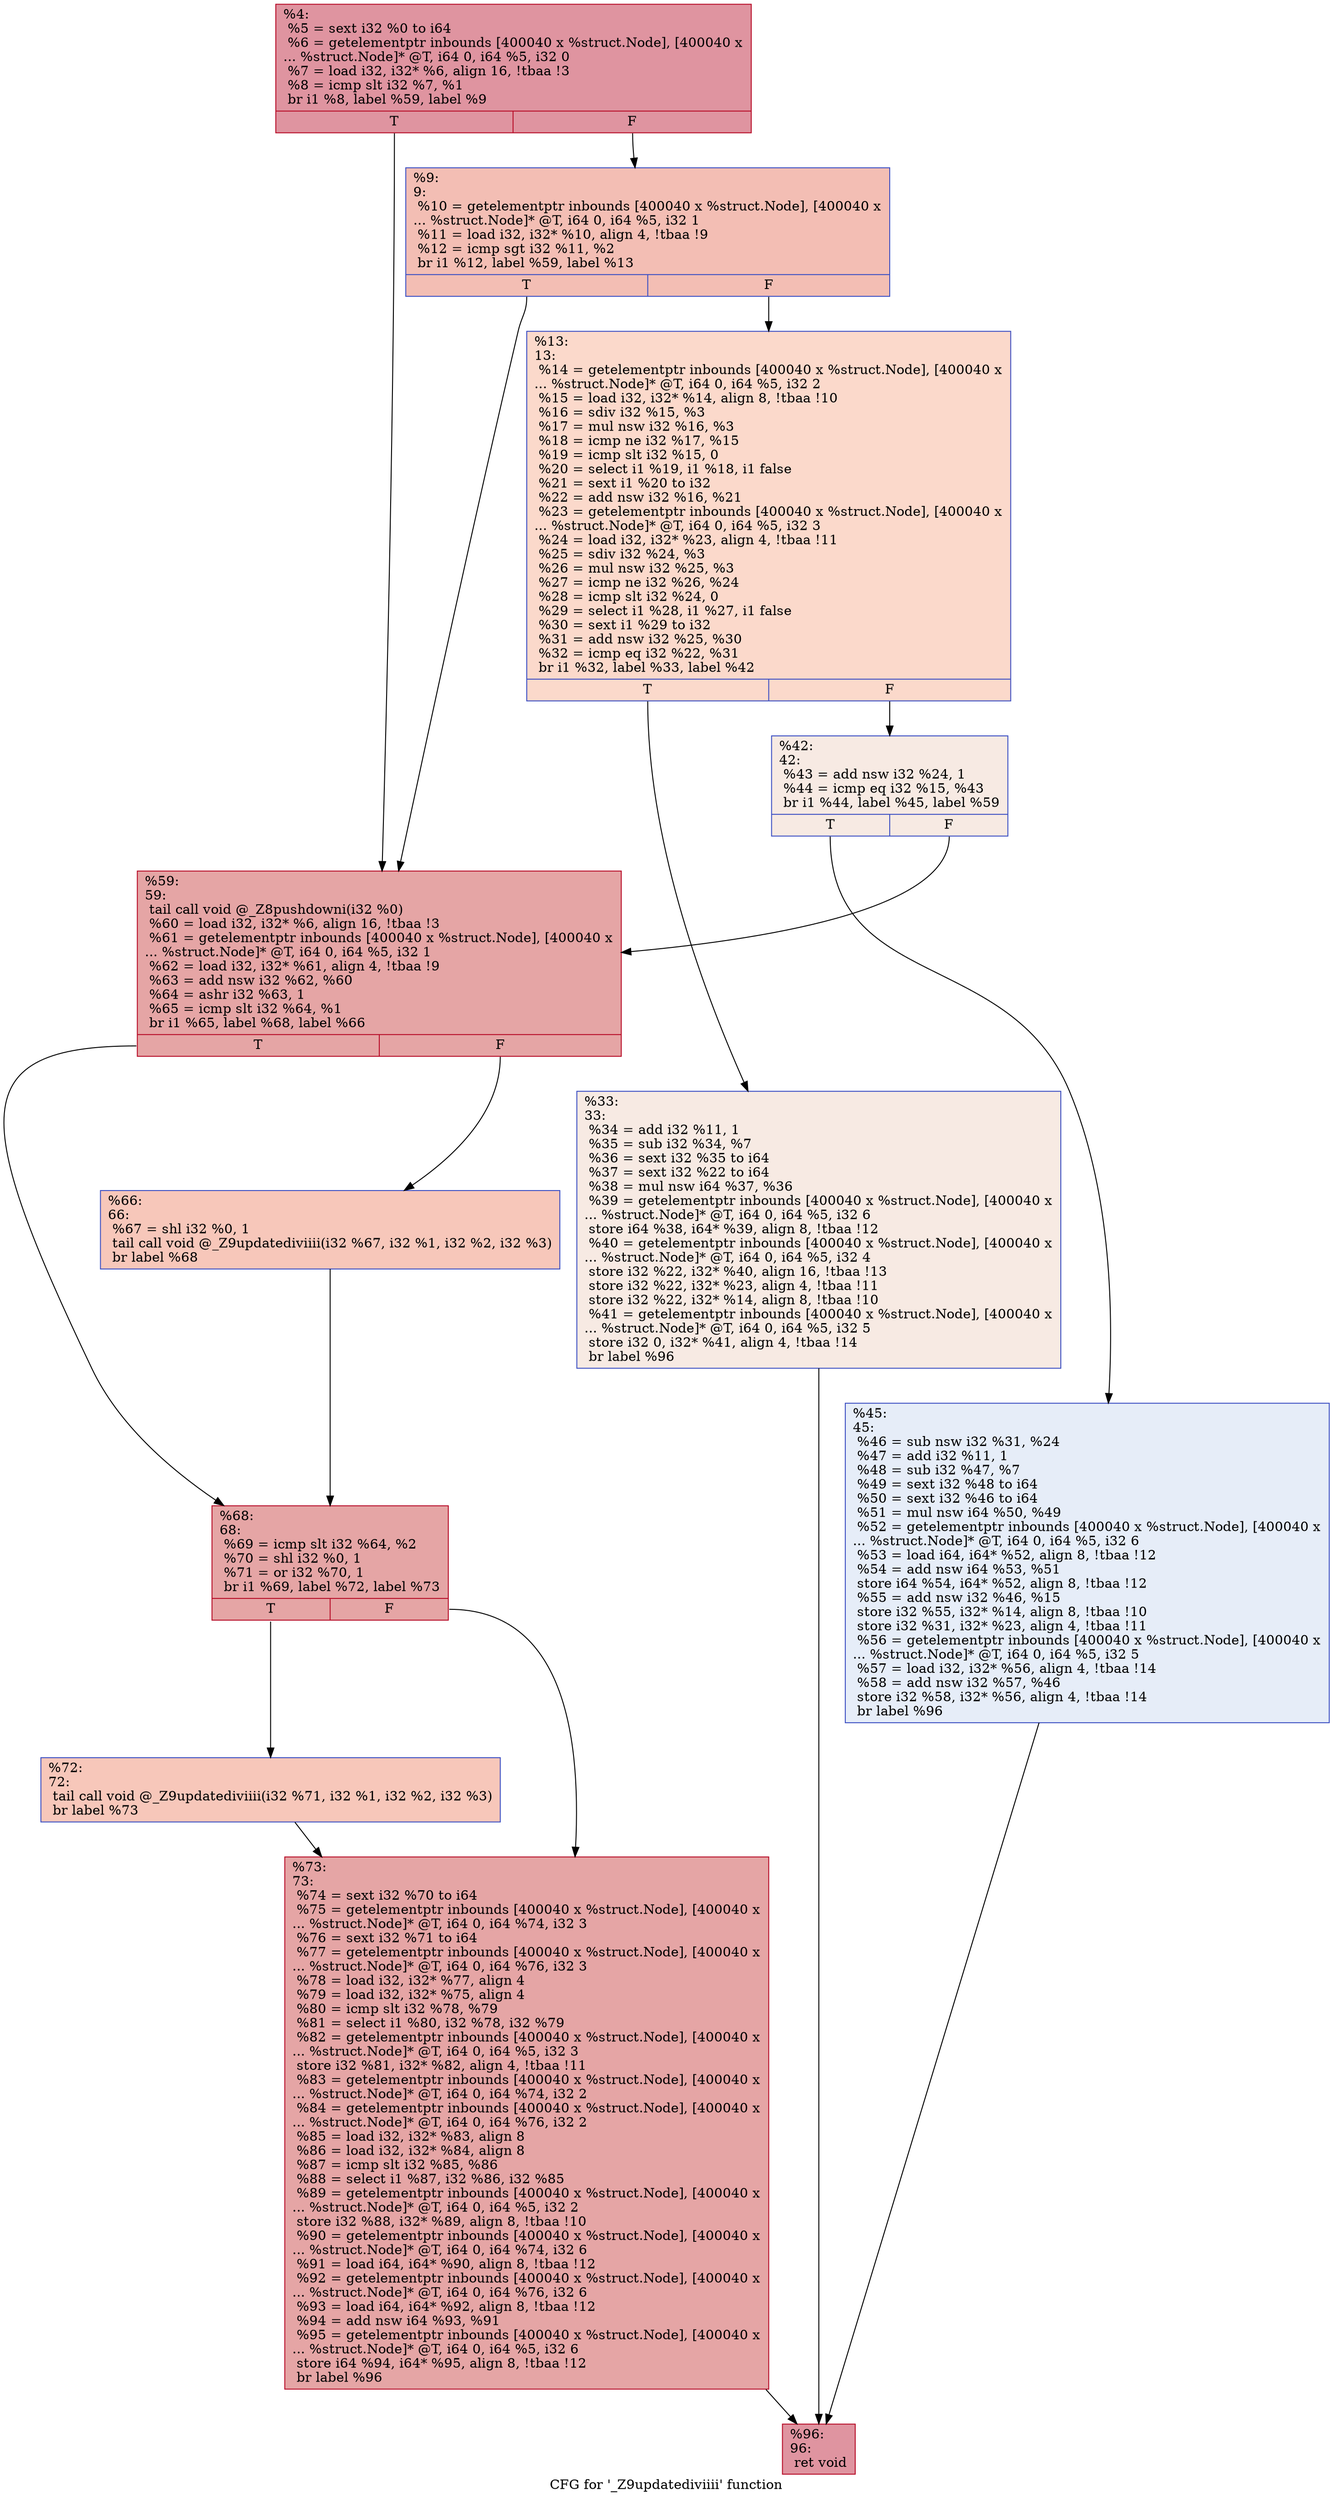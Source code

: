 digraph "CFG for '_Z9updatediviiii' function" {
	label="CFG for '_Z9updatediviiii' function";

	Node0x560008b87a40 [shape=record,color="#b70d28ff", style=filled, fillcolor="#b70d2870",label="{%4:\l  %5 = sext i32 %0 to i64\l  %6 = getelementptr inbounds [400040 x %struct.Node], [400040 x\l... %struct.Node]* @T, i64 0, i64 %5, i32 0\l  %7 = load i32, i32* %6, align 16, !tbaa !3\l  %8 = icmp slt i32 %7, %1\l  br i1 %8, label %59, label %9\l|{<s0>T|<s1>F}}"];
	Node0x560008b87a40:s0 -> Node0x560008b87a90;
	Node0x560008b87a40:s1 -> Node0x560008b87dc0;
	Node0x560008b87dc0 [shape=record,color="#3d50c3ff", style=filled, fillcolor="#e36c5570",label="{%9:\l9:                                                \l  %10 = getelementptr inbounds [400040 x %struct.Node], [400040 x\l... %struct.Node]* @T, i64 0, i64 %5, i32 1\l  %11 = load i32, i32* %10, align 4, !tbaa !9\l  %12 = icmp sgt i32 %11, %2\l  br i1 %12, label %59, label %13\l|{<s0>T|<s1>F}}"];
	Node0x560008b87dc0:s0 -> Node0x560008b87a90;
	Node0x560008b87dc0:s1 -> Node0x560008b880a0;
	Node0x560008b880a0 [shape=record,color="#3d50c3ff", style=filled, fillcolor="#f7a88970",label="{%13:\l13:                                               \l  %14 = getelementptr inbounds [400040 x %struct.Node], [400040 x\l... %struct.Node]* @T, i64 0, i64 %5, i32 2\l  %15 = load i32, i32* %14, align 8, !tbaa !10\l  %16 = sdiv i32 %15, %3\l  %17 = mul nsw i32 %16, %3\l  %18 = icmp ne i32 %17, %15\l  %19 = icmp slt i32 %15, 0\l  %20 = select i1 %19, i1 %18, i1 false\l  %21 = sext i1 %20 to i32\l  %22 = add nsw i32 %16, %21\l  %23 = getelementptr inbounds [400040 x %struct.Node], [400040 x\l... %struct.Node]* @T, i64 0, i64 %5, i32 3\l  %24 = load i32, i32* %23, align 4, !tbaa !11\l  %25 = sdiv i32 %24, %3\l  %26 = mul nsw i32 %25, %3\l  %27 = icmp ne i32 %26, %24\l  %28 = icmp slt i32 %24, 0\l  %29 = select i1 %28, i1 %27, i1 false\l  %30 = sext i1 %29 to i32\l  %31 = add nsw i32 %25, %30\l  %32 = icmp eq i32 %22, %31\l  br i1 %32, label %33, label %42\l|{<s0>T|<s1>F}}"];
	Node0x560008b880a0:s0 -> Node0x560008b88c20;
	Node0x560008b880a0:s1 -> Node0x560008b88c70;
	Node0x560008b88c20 [shape=record,color="#3d50c3ff", style=filled, fillcolor="#eed0c070",label="{%33:\l33:                                               \l  %34 = add i32 %11, 1\l  %35 = sub i32 %34, %7\l  %36 = sext i32 %35 to i64\l  %37 = sext i32 %22 to i64\l  %38 = mul nsw i64 %37, %36\l  %39 = getelementptr inbounds [400040 x %struct.Node], [400040 x\l... %struct.Node]* @T, i64 0, i64 %5, i32 6\l  store i64 %38, i64* %39, align 8, !tbaa !12\l  %40 = getelementptr inbounds [400040 x %struct.Node], [400040 x\l... %struct.Node]* @T, i64 0, i64 %5, i32 4\l  store i32 %22, i32* %40, align 16, !tbaa !13\l  store i32 %22, i32* %23, align 4, !tbaa !11\l  store i32 %22, i32* %14, align 8, !tbaa !10\l  %41 = getelementptr inbounds [400040 x %struct.Node], [400040 x\l... %struct.Node]* @T, i64 0, i64 %5, i32 5\l  store i32 0, i32* %41, align 4, !tbaa !14\l  br label %96\l}"];
	Node0x560008b88c20 -> Node0x560008b7de90;
	Node0x560008b88c70 [shape=record,color="#3d50c3ff", style=filled, fillcolor="#eed0c070",label="{%42:\l42:                                               \l  %43 = add nsw i32 %24, 1\l  %44 = icmp eq i32 %15, %43\l  br i1 %44, label %45, label %59\l|{<s0>T|<s1>F}}"];
	Node0x560008b88c70:s0 -> Node0x560008b7e070;
	Node0x560008b88c70:s1 -> Node0x560008b87a90;
	Node0x560008b7e070 [shape=record,color="#3d50c3ff", style=filled, fillcolor="#c7d7f070",label="{%45:\l45:                                               \l  %46 = sub nsw i32 %31, %24\l  %47 = add i32 %11, 1\l  %48 = sub i32 %47, %7\l  %49 = sext i32 %48 to i64\l  %50 = sext i32 %46 to i64\l  %51 = mul nsw i64 %50, %49\l  %52 = getelementptr inbounds [400040 x %struct.Node], [400040 x\l... %struct.Node]* @T, i64 0, i64 %5, i32 6\l  %53 = load i64, i64* %52, align 8, !tbaa !12\l  %54 = add nsw i64 %53, %51\l  store i64 %54, i64* %52, align 8, !tbaa !12\l  %55 = add nsw i32 %46, %15\l  store i32 %55, i32* %14, align 8, !tbaa !10\l  store i32 %31, i32* %23, align 4, !tbaa !11\l  %56 = getelementptr inbounds [400040 x %struct.Node], [400040 x\l... %struct.Node]* @T, i64 0, i64 %5, i32 5\l  %57 = load i32, i32* %56, align 4, !tbaa !14\l  %58 = add nsw i32 %57, %46\l  store i32 %58, i32* %56, align 4, !tbaa !14\l  br label %96\l}"];
	Node0x560008b7e070 -> Node0x560008b7de90;
	Node0x560008b87a90 [shape=record,color="#b70d28ff", style=filled, fillcolor="#c5333470",label="{%59:\l59:                                               \l  tail call void @_Z8pushdowni(i32 %0)\l  %60 = load i32, i32* %6, align 16, !tbaa !3\l  %61 = getelementptr inbounds [400040 x %struct.Node], [400040 x\l... %struct.Node]* @T, i64 0, i64 %5, i32 1\l  %62 = load i32, i32* %61, align 4, !tbaa !9\l  %63 = add nsw i32 %62, %60\l  %64 = ashr i32 %63, 1\l  %65 = icmp slt i32 %64, %1\l  br i1 %65, label %68, label %66\l|{<s0>T|<s1>F}}"];
	Node0x560008b87a90:s0 -> Node0x560008b7eff0;
	Node0x560008b87a90:s1 -> Node0x560008b7f040;
	Node0x560008b7f040 [shape=record,color="#3d50c3ff", style=filled, fillcolor="#ec7f6370",label="{%66:\l66:                                               \l  %67 = shl i32 %0, 1\l  tail call void @_Z9updatediviiii(i32 %67, i32 %1, i32 %2, i32 %3)\l  br label %68\l}"];
	Node0x560008b7f040 -> Node0x560008b7eff0;
	Node0x560008b7eff0 [shape=record,color="#b70d28ff", style=filled, fillcolor="#c5333470",label="{%68:\l68:                                               \l  %69 = icmp slt i32 %64, %2\l  %70 = shl i32 %0, 1\l  %71 = or i32 %70, 1\l  br i1 %69, label %72, label %73\l|{<s0>T|<s1>F}}"];
	Node0x560008b7eff0:s0 -> Node0x560008b8c030;
	Node0x560008b7eff0:s1 -> Node0x560008b8c080;
	Node0x560008b8c030 [shape=record,color="#3d50c3ff", style=filled, fillcolor="#ec7f6370",label="{%72:\l72:                                               \l  tail call void @_Z9updatediviiii(i32 %71, i32 %1, i32 %2, i32 %3)\l  br label %73\l}"];
	Node0x560008b8c030 -> Node0x560008b8c080;
	Node0x560008b8c080 [shape=record,color="#b70d28ff", style=filled, fillcolor="#c5333470",label="{%73:\l73:                                               \l  %74 = sext i32 %70 to i64\l  %75 = getelementptr inbounds [400040 x %struct.Node], [400040 x\l... %struct.Node]* @T, i64 0, i64 %74, i32 3\l  %76 = sext i32 %71 to i64\l  %77 = getelementptr inbounds [400040 x %struct.Node], [400040 x\l... %struct.Node]* @T, i64 0, i64 %76, i32 3\l  %78 = load i32, i32* %77, align 4\l  %79 = load i32, i32* %75, align 4\l  %80 = icmp slt i32 %78, %79\l  %81 = select i1 %80, i32 %78, i32 %79\l  %82 = getelementptr inbounds [400040 x %struct.Node], [400040 x\l... %struct.Node]* @T, i64 0, i64 %5, i32 3\l  store i32 %81, i32* %82, align 4, !tbaa !11\l  %83 = getelementptr inbounds [400040 x %struct.Node], [400040 x\l... %struct.Node]* @T, i64 0, i64 %74, i32 2\l  %84 = getelementptr inbounds [400040 x %struct.Node], [400040 x\l... %struct.Node]* @T, i64 0, i64 %76, i32 2\l  %85 = load i32, i32* %83, align 8\l  %86 = load i32, i32* %84, align 8\l  %87 = icmp slt i32 %85, %86\l  %88 = select i1 %87, i32 %86, i32 %85\l  %89 = getelementptr inbounds [400040 x %struct.Node], [400040 x\l... %struct.Node]* @T, i64 0, i64 %5, i32 2\l  store i32 %88, i32* %89, align 8, !tbaa !10\l  %90 = getelementptr inbounds [400040 x %struct.Node], [400040 x\l... %struct.Node]* @T, i64 0, i64 %74, i32 6\l  %91 = load i64, i64* %90, align 8, !tbaa !12\l  %92 = getelementptr inbounds [400040 x %struct.Node], [400040 x\l... %struct.Node]* @T, i64 0, i64 %76, i32 6\l  %93 = load i64, i64* %92, align 8, !tbaa !12\l  %94 = add nsw i64 %93, %91\l  %95 = getelementptr inbounds [400040 x %struct.Node], [400040 x\l... %struct.Node]* @T, i64 0, i64 %5, i32 6\l  store i64 %94, i64* %95, align 8, !tbaa !12\l  br label %96\l}"];
	Node0x560008b8c080 -> Node0x560008b7de90;
	Node0x560008b7de90 [shape=record,color="#b70d28ff", style=filled, fillcolor="#b70d2870",label="{%96:\l96:                                               \l  ret void\l}"];
}
